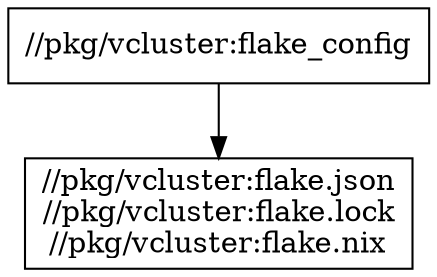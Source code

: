 digraph mygraph {
  node [shape=box];
  "//pkg/vcluster:flake_config"
  "//pkg/vcluster:flake_config" -> "//pkg/vcluster:flake.json\n//pkg/vcluster:flake.lock\n//pkg/vcluster:flake.nix"
  "//pkg/vcluster:flake.json\n//pkg/vcluster:flake.lock\n//pkg/vcluster:flake.nix"
}
